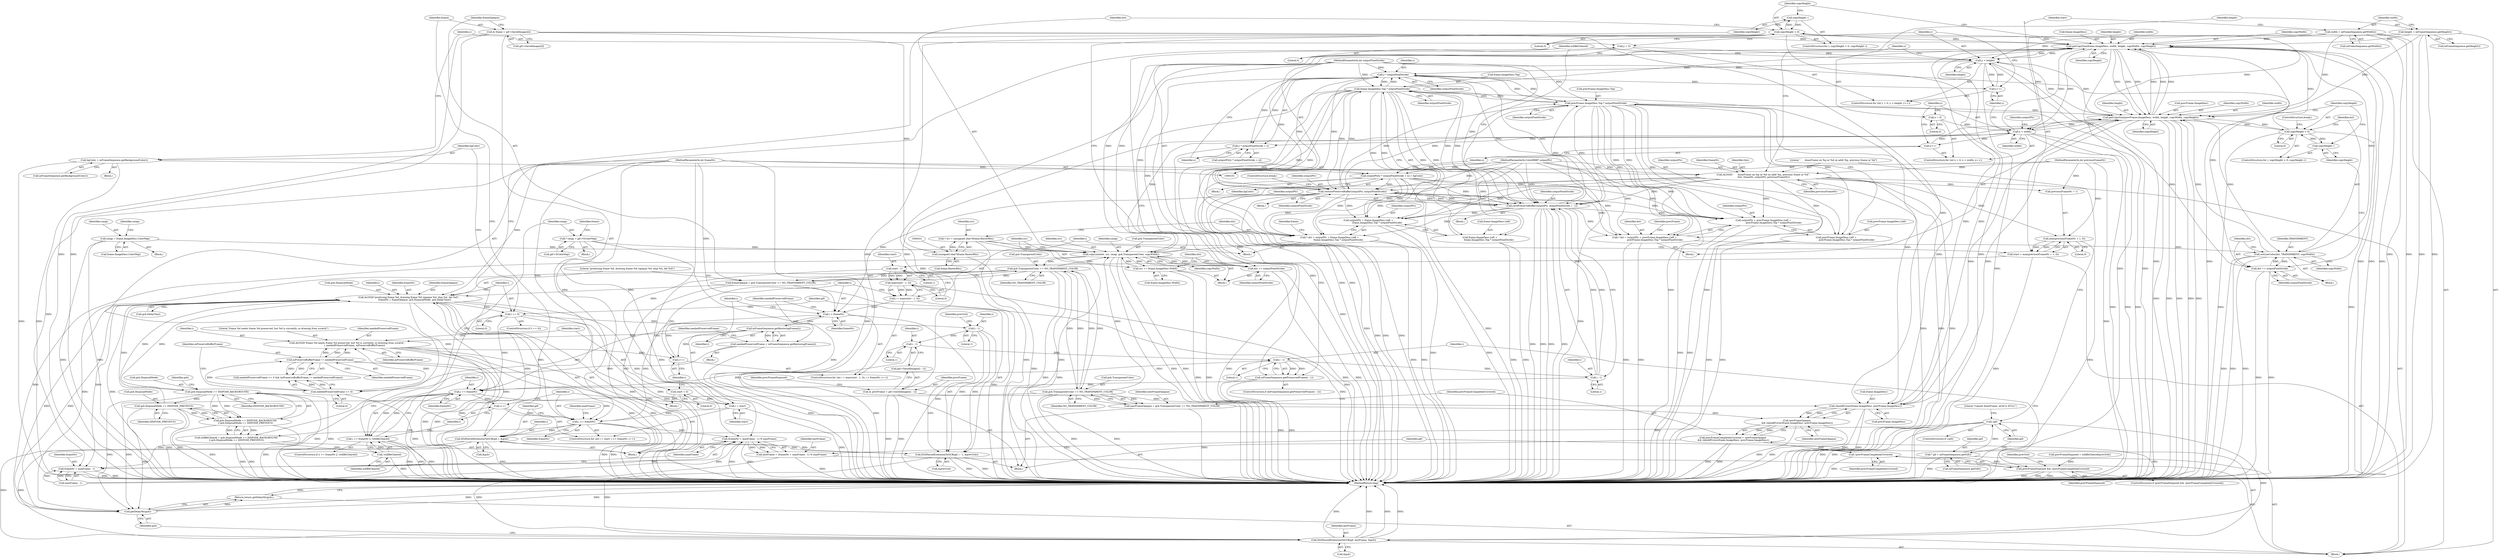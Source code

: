 digraph "0_Android_ede8f95361dcbf9757aaf6d25ce59fa3767344e3@API" {
"1000467" [label="(Call,copyHeight--)"];
"1000464" [label="(Call,copyHeight > 0)"];
"1000467" [label="(Call,copyHeight--)"];
"1000455" [label="(Call,getCopySize(frame.ImageDesc, width, height, copyWidth, copyHeight))"];
"1000446" [label="(Call,frame.ImageDesc.Top * outputPixelStride)"];
"1000258" [label="(Call,y * outputPixelStride)"];
"1000237" [label="(Call,y < height)"];
"1000234" [label="(Call,y = 0)"];
"1000240" [label="(Call,y++)"];
"1000127" [label="(Call,height = mFrameSequence.getHeight())"];
"1000341" [label="(Call,getCopySize(prevFrame.ImageDesc, width, height, copyWidth, copyHeight))"];
"1000332" [label="(Call,prevFrame.ImageDesc.Top * outputPixelStride)"];
"1000366" [label="(Call,restorePreserveBuffer(outputPtr, outputPixelStride))"];
"1000376" [label="(Call,savePreserveBuffer(outputPtr, outputPixelStride, i - 1))"];
"1000254" [label="(Call,outputPtr[y * outputPixelStride + x] = bgColor)"];
"1000229" [label="(Call,bgColor = mFrameSequence.getBackgroundColor())"];
"1000103" [label="(MethodParameterIn,Color8888* outputPtr)"];
"1000120" [label="(Call,ALOGD(\"      drawFrame on %p nr %d on addr %p, previous frame nr %d\",\n this, frameNr, outputPtr, previousFrameNr))"];
"1000102" [label="(MethodParameterIn,int frameNr)"];
"1000105" [label="(MethodParameterIn,int previousFrameNr)"];
"1000104" [label="(MethodParameterIn,int outputPixelStride)"];
"1000379" [label="(Call,i - 1)"];
"1000372" [label="(Call,i - 1)"];
"1000280" [label="(Call,i - 1)"];
"1000268" [label="(Call,i - 1)"];
"1000224" [label="(Call,i == 0)"];
"1000212" [label="(Call,ALOGD(\"producing frame %d, drawing frame %d (opaque %d, disp %d, del %d)\",\n                frameNr, i, frameOpaque, gcb.DisposalMode, gcb.DelayTime))"];
"1000185" [label="(Call,i <= frameNr)"];
"1000188" [label="(Call,i++)"];
"1000398" [label="(Call,i == frameNr)"];
"1000182" [label="(Call,i = start)"];
"1000177" [label="(Call,start = 0)"];
"1000148" [label="(Call,start - 1)"];
"1000136" [label="(Call,start = max(previousFrameNr + 1, 0))"];
"1000138" [label="(Call,max(previousFrameNr + 1, 0))"];
"1000152" [label="(Call,i < frameNr)"];
"1000155" [label="(Call,i++)"];
"1000161" [label="(Call,mFrameSequence.getRestoringFrame(i))"];
"1000172" [label="(Call,ALOGD(\"frame %d needs frame %d preserved, but %d is currently, so drawing from scratch\",\n                    i, neededPreservedFrame, mPreserveBufferFrame))"];
"1000165" [label="(Call,neededPreservedFrame >= 0)"];
"1000159" [label="(Call,neededPreservedFrame = mFrameSequence.getRestoringFrame(i))"];
"1000168" [label="(Call,mPreserveBufferFrame != neededPreservedFrame)"];
"1000145" [label="(Call,i = max(start - 1, 0))"];
"1000147" [label="(Call,max(start - 1, 0))"];
"1000191" [label="(Call,DGifSavedExtensionToGCB(gif, i, &gcb))"];
"1000266" [label="(Call,DGifSavedExtensionToGCB(gif, i - 1, &prevGcb))"];
"1000112" [label="(Call,!gif)"];
"1000108" [label="(Call,* gif = mFrameSequence.getGif())"];
"1000205" [label="(Call,frameOpaque = gcb.TransparentColor == NO_TRANSPARENT_COLOR)"];
"1000207" [label="(Call,gcb.TransparentColor == NO_TRANSPARENT_COLOR)"];
"1000291" [label="(Call,gcb.TransparentColor == NO_TRANSPARENT_COLOR)"];
"1000470" [label="(Call,copyLine(dst, src, cmap, gcb.TransparentColor, copyWidth))"];
"1000485" [label="(Call,dst += outputPixelStride)"];
"1000436" [label="(Call,* dst = outputPtr + frame.ImageDesc.Left +\n                        frame.ImageDesc.Top * outputPixelStride)"];
"1000478" [label="(Call,src += frame.ImageDesc.Width)"];
"1000428" [label="(Call,* src = (unsigned char*)frame.RasterBits)"];
"1000430" [label="(Call,(unsigned char*)frame.RasterBits)"];
"1000197" [label="(Call,& frame = gif->SavedImages[i])"];
"1000417" [label="(Call,cmap = frame.ImageDesc.ColorMap)"];
"1000405" [label="(Call,* cmap = gif->SColorMap)"];
"1000391" [label="(Call,gcb.DisposalMode == DISPOSE_PREVIOUS)"];
"1000386" [label="(Call,gcb.DisposalMode == DISPOSE_BACKGROUND)"];
"1000274" [label="(Call,& prevFrame = gif->SavedImages[i - 1])"];
"1000301" [label="(Call,checkIfCover(frame.ImageDesc, prevFrame.ImageDesc))"];
"1000131" [label="(Call,width = mFrameSequence.getWidth())"];
"1000248" [label="(Call,x < width)"];
"1000251" [label="(Call,x++)"];
"1000245" [label="(Call,x = 0)"];
"1000356" [label="(Call,setLineColor(dst, TRANSPARENT, copyWidth))"];
"1000360" [label="(Call,dst += outputPixelStride)"];
"1000322" [label="(Call,* dst = outputPtr + prevFrame.ImageDesc.Left +\n                            prevFrame.ImageDesc.Top * outputPixelStride)"];
"1000350" [label="(Call,copyHeight > 0)"];
"1000353" [label="(Call,copyHeight--)"];
"1000257" [label="(Call,y * outputPixelStride + x)"];
"1000299" [label="(Call,newFrameOpaque\n && checkIfCover(frame.ImageDesc, prevFrame.ImageDesc))"];
"1000297" [label="(Call,prevFrameCompletelyCovered = newFrameOpaque\n && checkIfCover(frame.ImageDesc, prevFrame.ImageDesc))"];
"1000311" [label="(Call,!prevFrameCompletelyCovered)"];
"1000309" [label="(Call,prevFrameDisposed && !prevFrameCompletelyCovered)"];
"1000504" [label="(Call,DGifSavedExtensionToGCB(gif, lastFrame, &gcb))"];
"1000371" [label="(Call,mFrameSequence.getPreservedFrame(i - 1))"];
"1000324" [label="(Call,outputPtr + prevFrame.ImageDesc.Left +\n                            prevFrame.ImageDesc.Top * outputPixelStride)"];
"1000438" [label="(Call,outputPtr + frame.ImageDesc.Left +\n                        frame.ImageDesc.Top * outputPixelStride)"];
"1000440" [label="(Call,frame.ImageDesc.Left +\n                        frame.ImageDesc.Top * outputPixelStride)"];
"1000497" [label="(Call,(frameNr + maxFrame - 1) % maxFrame)"];
"1000495" [label="(Call,lastFrame = (frameNr + maxFrame - 1) % maxFrame)"];
"1000498" [label="(Call,frameNr + maxFrame - 1)"];
"1000397" [label="(Call,i == frameNr || !willBeCleared)"];
"1000385" [label="(Call,gcb.DisposalMode == DISPOSE_BACKGROUND\n || gcb.DisposalMode == DISPOSE_PREVIOUS)"];
"1000383" [label="(Call,willBeCleared = gcb.DisposalMode == DISPOSE_BACKGROUND\n || gcb.DisposalMode == DISPOSE_PREVIOUS)"];
"1000401" [label="(Call,!willBeCleared)"];
"1000510" [label="(Call,getDelayMs(gcb))"];
"1000509" [label="(Return,return getDelayMs(gcb);)"];
"1000289" [label="(Call,newFrameOpaque = gcb.TransparentColor == NO_TRANSPARENT_COLOR)"];
"1000326" [label="(Call,prevFrame.ImageDesc.Left +\n                            prevFrame.ImageDesc.Top * outputPixelStride)"];
"1000274" [label="(Call,& prevFrame = gif->SavedImages[i - 1])"];
"1000150" [label="(Literal,1)"];
"1000249" [label="(Identifier,x)"];
"1000461" [label="(Identifier,copyWidth)"];
"1000272" [label="(Identifier,prevGcb)"];
"1000191" [label="(Call,DGifSavedExtensionToGCB(gif, i, &gcb))"];
"1000156" [label="(Identifier,i)"];
"1000371" [label="(Call,mFrameSequence.getPreservedFrame(i - 1))"];
"1000116" [label="(Literal,\"Cannot drawFrame, mGif is NULL\")"];
"1000478" [label="(Call,src += frame.ImageDesc.Width)"];
"1000384" [label="(Identifier,willBeCleared)"];
"1000378" [label="(Identifier,outputPixelStride)"];
"1000161" [label="(Call,mFrameSequence.getRestoringFrame(i))"];
"1000392" [label="(Call,gcb.DisposalMode)"];
"1000257" [label="(Call,y * outputPixelStride + x)"];
"1000320" [label="(Block,)"];
"1000393" [label="(Identifier,gcb)"];
"1000250" [label="(Identifier,width)"];
"1000245" [label="(Call,x = 0)"];
"1000213" [label="(Literal,\"producing frame %d, drawing frame %d (opaque %d, disp %d, del %d)\")"];
"1000280" [label="(Call,i - 1)"];
"1000498" [label="(Call,frameNr + maxFrame - 1)"];
"1000360" [label="(Call,dst += outputPixelStride)"];
"1000232" [label="(ControlStructure,for (int y = 0; y < height; y++))"];
"1000176" [label="(Identifier,mPreserveBufferFrame)"];
"1000266" [label="(Call,DGifSavedExtensionToGCB(gif, i - 1, &prevGcb))"];
"1000490" [label="(Identifier,maxFrame)"];
"1000179" [label="(Literal,0)"];
"1000199" [label="(Call,gif->SavedImages[i])"];
"1000406" [label="(Identifier,cmap)"];
"1000297" [label="(Call,prevFrameCompletelyCovered = newFrameOpaque\n && checkIfCover(frame.ImageDesc, prevFrame.ImageDesc))"];
"1000192" [label="(Identifier,gif)"];
"1000125" [label="(Identifier,previousFrameNr)"];
"1000229" [label="(Call,bgColor = mFrameSequence.getBackgroundColor())"];
"1000291" [label="(Call,gcb.TransparentColor == NO_TRANSPARENT_COLOR)"];
"1000165" [label="(Call,neededPreservedFrame >= 0)"];
"1000292" [label="(Call,gcb.TransparentColor)"];
"1000377" [label="(Identifier,outputPtr)"];
"1000143" [label="(ControlStructure,for (int i = max(start - 1, 0); i < frameNr; i++))"];
"1000275" [label="(Identifier,prevFrame)"];
"1000281" [label="(Identifier,i)"];
"1000473" [label="(Identifier,cmap)"];
"1000437" [label="(Identifier,dst)"];
"1000154" [label="(Identifier,frameNr)"];
"1000254" [label="(Call,outputPtr[y * outputPixelStride + x] = bgColor)"];
"1000407" [label="(Call,gif->SColorMap)"];
"1000345" [label="(Identifier,width)"];
"1000439" [label="(Identifier,outputPtr)"];
"1000391" [label="(Call,gcb.DisposalMode == DISPOSE_PREVIOUS)"];
"1000471" [label="(Identifier,dst)"];
"1000440" [label="(Call,frame.ImageDesc.Left +\n                        frame.ImageDesc.Top * outputPixelStride)"];
"1000239" [label="(Identifier,height)"];
"1000230" [label="(Identifier,bgColor)"];
"1000398" [label="(Call,i == frameNr)"];
"1000282" [label="(Literal,1)"];
"1000504" [label="(Call,DGifSavedExtensionToGCB(gif, lastFrame, &gcb))"];
"1000419" [label="(Call,frame.ImageDesc.ColorMap)"];
"1000426" [label="(Block,)"];
"1000366" [label="(Call,restorePreserveBuffer(outputPtr, outputPixelStride))"];
"1000270" [label="(Literal,1)"];
"1000312" [label="(Identifier,prevFrameCompletelyCovered)"];
"1000172" [label="(Call,ALOGD(\"frame %d needs frame %d preserved, but %d is currently, so drawing from scratch\",\n                    i, neededPreservedFrame, mPreserveBufferFrame))"];
"1000469" [label="(Block,)"];
"1000349" [label="(ControlStructure,for (; copyHeight > 0; copyHeight--))"];
"1000369" [label="(ControlStructure,break;)"];
"1000186" [label="(Identifier,i)"];
"1000487" [label="(Identifier,outputPixelStride)"];
"1000485" [label="(Call,dst += outputPixelStride)"];
"1000327" [label="(Call,prevFrame.ImageDesc.Left)"];
"1000463" [label="(ControlStructure,for (; copyHeight > 0; copyHeight--))"];
"1000147" [label="(Call,max(start - 1, 0))"];
"1000455" [label="(Call,getCopySize(frame.ImageDesc, width, height, copyWidth, copyHeight))"];
"1000183" [label="(Identifier,i)"];
"1000512" [label="(MethodReturn,long)"];
"1000438" [label="(Call,outputPtr + frame.ImageDesc.Left +\n                        frame.ImageDesc.Top * outputPixelStride)"];
"1000356" [label="(Call,setLineColor(dst, TRANSPARENT, copyWidth))"];
"1000212" [label="(Call,ALOGD(\"producing frame %d, drawing frame %d (opaque %d, disp %d, del %d)\",\n                frameNr, i, frameOpaque, gcb.DisposalMode, gcb.DelayTime))"];
"1000479" [label="(Identifier,src)"];
"1000436" [label="(Call,* dst = outputPtr + frame.ImageDesc.Left +\n                        frame.ImageDesc.Top * outputPixelStride)"];
"1000380" [label="(Identifier,i)"];
"1000495" [label="(Call,lastFrame = (frameNr + maxFrame - 1) % maxFrame)"];
"1000361" [label="(Identifier,dst)"];
"1000123" [label="(Identifier,frameNr)"];
"1000185" [label="(Call,i <= frameNr)"];
"1000497" [label="(Call,(frameNr + maxFrame - 1) % maxFrame)"];
"1000166" [label="(Identifier,neededPreservedFrame)"];
"1000300" [label="(Identifier,newFrameOpaque)"];
"1000374" [label="(Literal,1)"];
"1000430" [label="(Call,(unsigned char*)frame.RasterBits)"];
"1000104" [label="(MethodParameterIn,int outputPixelStride)"];
"1000373" [label="(Identifier,i)"];
"1000261" [label="(Identifier,x)"];
"1000243" [label="(ControlStructure,for (int x = 0; x < width; x++))"];
"1000142" [label="(Literal,0)"];
"1000127" [label="(Call,height = mFrameSequence.getHeight())"];
"1000132" [label="(Identifier,width)"];
"1000177" [label="(Call,start = 0)"];
"1000376" [label="(Call,savePreserveBuffer(outputPtr, outputPixelStride, i - 1))"];
"1000499" [label="(Identifier,frameNr)"];
"1000148" [label="(Call,start - 1)"];
"1000211" [label="(Identifier,NO_TRANSPARENT_COLOR)"];
"1000170" [label="(Identifier,neededPreservedFrame)"];
"1000236" [label="(Literal,0)"];
"1000390" [label="(Identifier,DISPOSE_BACKGROUND)"];
"1000418" [label="(Identifier,cmap)"];
"1000309" [label="(Call,prevFrameDisposed && !prevFrameCompletelyCovered)"];
"1000367" [label="(Identifier,outputPtr)"];
"1000456" [label="(Call,frame.ImageDesc)"];
"1000299" [label="(Call,newFrameOpaque\n && checkIfCover(frame.ImageDesc, prevFrame.ImageDesc))"];
"1000464" [label="(Call,copyHeight > 0)"];
"1000468" [label="(Identifier,copyHeight)"];
"1000205" [label="(Call,frameOpaque = gcb.TransparentColor == NO_TRANSPARENT_COLOR)"];
"1000167" [label="(Literal,0)"];
"1000131" [label="(Call,width = mFrameSequence.getWidth())"];
"1000290" [label="(Identifier,newFrameOpaque)"];
"1000174" [label="(Identifier,i)"];
"1000149" [label="(Identifier,start)"];
"1000417" [label="(Call,cmap = frame.ImageDesc.ColorMap)"];
"1000363" [label="(ControlStructure,break;)"];
"1000510" [label="(Call,getDelayMs(gcb))"];
"1000323" [label="(Identifier,dst)"];
"1000350" [label="(Call,copyHeight > 0)"];
"1000260" [label="(Identifier,outputPixelStride)"];
"1000184" [label="(Identifier,start)"];
"1000381" [label="(Literal,1)"];
"1000190" [label="(Block,)"];
"1000182" [label="(Call,i = start)"];
"1000164" [label="(Call,neededPreservedFrame >= 0 && (mPreserveBufferFrame != neededPreservedFrame))"];
"1000346" [label="(Identifier,height)"];
"1000432" [label="(Call,frame.RasterBits)"];
"1000385" [label="(Call,gcb.DisposalMode == DISPOSE_BACKGROUND\n || gcb.DisposalMode == DISPOSE_PREVIOUS)"];
"1000359" [label="(Identifier,copyWidth)"];
"1000396" [label="(ControlStructure,if (i == frameNr || !willBeCleared))"];
"1000399" [label="(Identifier,i)"];
"1000284" [label="(Call,prevFrameDisposed = willBeCleared(prevGcb))"];
"1000343" [label="(Identifier,prevFrame)"];
"1000375" [label="(Block,)"];
"1000151" [label="(Literal,0)"];
"1000452" [label="(Identifier,outputPixelStride)"];
"1000259" [label="(Identifier,y)"];
"1000139" [label="(Call,previousFrameNr + 1)"];
"1000207" [label="(Call,gcb.TransparentColor == NO_TRANSPARENT_COLOR)"];
"1000332" [label="(Call,prevFrame.ImageDesc.Top * outputPixelStride)"];
"1000235" [label="(Identifier,y)"];
"1000237" [label="(Call,y < height)"];
"1000267" [label="(Identifier,gif)"];
"1000298" [label="(Identifier,prevFrameCompletelyCovered)"];
"1000333" [label="(Call,prevFrame.ImageDesc.Top)"];
"1000342" [label="(Call,prevFrame.ImageDesc)"];
"1000231" [label="(Call,mFrameSequence.getBackgroundColor())"];
"1000474" [label="(Call,gcb.TransparentColor)"];
"1000387" [label="(Call,gcb.DisposalMode)"];
"1000251" [label="(Call,x++)"];
"1000160" [label="(Identifier,neededPreservedFrame)"];
"1000240" [label="(Call,y++)"];
"1000268" [label="(Call,i - 1)"];
"1000324" [label="(Call,outputPtr + prevFrame.ImageDesc.Left +\n                            prevFrame.ImageDesc.Top * outputPixelStride)"];
"1000224" [label="(Call,i == 0)"];
"1000217" [label="(Call,gcb.DisposalMode)"];
"1000157" [label="(Block,)"];
"1000403" [label="(Block,)"];
"1000354" [label="(Identifier,copyHeight)"];
"1000470" [label="(Call,copyLine(dst, src, cmap, gcb.TransparentColor, copyWidth))"];
"1000138" [label="(Call,max(previousFrameNr + 1, 0))"];
"1000507" [label="(Call,&gcb)"];
"1000129" [label="(Call,mFrameSequence.getHeight())"];
"1000128" [label="(Identifier,height)"];
"1000103" [label="(MethodParameterIn,Color8888* outputPtr)"];
"1000295" [label="(Identifier,NO_TRANSPARENT_COLOR)"];
"1000457" [label="(Identifier,frame)"];
"1000302" [label="(Call,frame.ImageDesc)"];
"1000111" [label="(ControlStructure,if (!gif))"];
"1000352" [label="(Literal,0)"];
"1000370" [label="(ControlStructure,if (mFrameSequence.getPreservedFrame(i - 1)))"];
"1000225" [label="(Identifier,i)"];
"1000187" [label="(Identifier,frameNr)"];
"1000215" [label="(Identifier,i)"];
"1000311" [label="(Call,!prevFrameCompletelyCovered)"];
"1000413" [label="(Identifier,frame)"];
"1000122" [label="(Identifier,this)"];
"1000496" [label="(Identifier,lastFrame)"];
"1000395" [label="(Identifier,DISPOSE_PREVIOUS)"];
"1000169" [label="(Identifier,mPreserveBufferFrame)"];
"1000189" [label="(Identifier,i)"];
"1000247" [label="(Literal,0)"];
"1000136" [label="(Call,start = max(previousFrameNr + 1, 0))"];
"1000109" [label="(Identifier,gif)"];
"1000256" [label="(Identifier,outputPtr)"];
"1000357" [label="(Identifier,dst)"];
"1000168" [label="(Call,mPreserveBufferFrame != neededPreservedFrame)"];
"1000480" [label="(Call,frame.ImageDesc.Width)"];
"1000188" [label="(Call,i++)"];
"1000358" [label="(Identifier,TRANSPARENT)"];
"1000264" [label="(Block,)"];
"1000338" [label="(Identifier,outputPixelStride)"];
"1000348" [label="(Identifier,copyHeight)"];
"1000322" [label="(Call,* dst = outputPtr + prevFrame.ImageDesc.Left +\n                            prevFrame.ImageDesc.Top * outputPixelStride)"];
"1000472" [label="(Identifier,src)"];
"1000159" [label="(Call,neededPreservedFrame = mFrameSequence.getRestoringFrame(i))"];
"1000206" [label="(Identifier,frameOpaque)"];
"1000121" [label="(Literal,\"      drawFrame on %p nr %d on addr %p, previous frame nr %d\")"];
"1000310" [label="(Identifier,prevFrameDisposed)"];
"1000110" [label="(Call,mFrameSequence.getGif())"];
"1000466" [label="(Literal,0)"];
"1000477" [label="(Identifier,copyWidth)"];
"1000429" [label="(Identifier,src)"];
"1000467" [label="(Call,copyHeight--)"];
"1000112" [label="(Call,!gif)"];
"1000401" [label="(Call,!willBeCleared)"];
"1000220" [label="(Call,gcb.DelayTime)"];
"1000153" [label="(Identifier,i)"];
"1000325" [label="(Identifier,outputPtr)"];
"1000180" [label="(ControlStructure,for (int i = start; i <= frameNr; i++))"];
"1000223" [label="(ControlStructure,if (i == 0))"];
"1000253" [label="(Block,)"];
"1000120" [label="(Call,ALOGD(\"      drawFrame on %p nr %d on addr %p, previous frame nr %d\",\n this, frameNr, outputPtr, previousFrameNr))"];
"1000446" [label="(Call,frame.ImageDesc.Top * outputPixelStride)"];
"1000509" [label="(Return,return getDelayMs(gcb);)"];
"1000351" [label="(Identifier,copyHeight)"];
"1000137" [label="(Identifier,start)"];
"1000460" [label="(Identifier,height)"];
"1000234" [label="(Call,y = 0)"];
"1000124" [label="(Identifier,outputPtr)"];
"1000248" [label="(Call,x < width)"];
"1000246" [label="(Identifier,x)"];
"1000486" [label="(Identifier,dst)"];
"1000198" [label="(Identifier,frame)"];
"1000459" [label="(Identifier,width)"];
"1000197" [label="(Call,& frame = gif->SavedImages[i])"];
"1000269" [label="(Identifier,i)"];
"1000397" [label="(Call,i == frameNr || !willBeCleared)"];
"1000146" [label="(Identifier,i)"];
"1000326" [label="(Call,prevFrame.ImageDesc.Left +\n                            prevFrame.ImageDesc.Top * outputPixelStride)"];
"1000386" [label="(Call,gcb.DisposalMode == DISPOSE_BACKGROUND)"];
"1000175" [label="(Identifier,neededPreservedFrame)"];
"1000365" [label="(Block,)"];
"1000162" [label="(Identifier,i)"];
"1000155" [label="(Call,i++)"];
"1000194" [label="(Call,&gcb)"];
"1000271" [label="(Call,&prevGcb)"];
"1000108" [label="(Call,* gif = mFrameSequence.getGif())"];
"1000465" [label="(Identifier,copyHeight)"];
"1000416" [label="(Block,)"];
"1000425" [label="(Identifier,cmap)"];
"1000500" [label="(Call,maxFrame - 1)"];
"1000447" [label="(Call,frame.ImageDesc.Top)"];
"1000214" [label="(Identifier,frameNr)"];
"1000506" [label="(Identifier,lastFrame)"];
"1000216" [label="(Identifier,frameOpaque)"];
"1000402" [label="(Identifier,willBeCleared)"];
"1000503" [label="(Identifier,maxFrame)"];
"1000383" [label="(Call,willBeCleared = gcb.DisposalMode == DISPOSE_BACKGROUND\n || gcb.DisposalMode == DISPOSE_PREVIOUS)"];
"1000511" [label="(Identifier,gcb)"];
"1000262" [label="(Identifier,bgColor)"];
"1000258" [label="(Call,y * outputPixelStride)"];
"1000133" [label="(Call,mFrameSequence.getWidth())"];
"1000102" [label="(MethodParameterIn,int frameNr)"];
"1000372" [label="(Call,i - 1)"];
"1000289" [label="(Call,newFrameOpaque = gcb.TransparentColor == NO_TRANSPARENT_COLOR)"];
"1000305" [label="(Call,prevFrame.ImageDesc)"];
"1000178" [label="(Identifier,start)"];
"1000341" [label="(Call,getCopySize(prevFrame.ImageDesc, width, height, copyWidth, copyHeight))"];
"1000113" [label="(Identifier,gif)"];
"1000462" [label="(Identifier,copyHeight)"];
"1000173" [label="(Literal,\"frame %d needs frame %d preserved, but %d is currently, so drawing from scratch\")"];
"1000301" [label="(Call,checkIfCover(frame.ImageDesc, prevFrame.ImageDesc))"];
"1000241" [label="(Identifier,y)"];
"1000208" [label="(Call,gcb.TransparentColor)"];
"1000428" [label="(Call,* src = (unsigned char*)frame.RasterBits)"];
"1000238" [label="(Identifier,y)"];
"1000347" [label="(Identifier,copyWidth)"];
"1000227" [label="(Block,)"];
"1000400" [label="(Identifier,frameNr)"];
"1000145" [label="(Call,i = max(start - 1, 0))"];
"1000355" [label="(Block,)"];
"1000379" [label="(Call,i - 1)"];
"1000308" [label="(ControlStructure,if (prevFrameDisposed && !prevFrameCompletelyCovered))"];
"1000105" [label="(MethodParameterIn,int previousFrameNr)"];
"1000193" [label="(Identifier,i)"];
"1000285" [label="(Identifier,prevFrameDisposed)"];
"1000152" [label="(Call,i < frameNr)"];
"1000252" [label="(Identifier,x)"];
"1000316" [label="(Identifier,prevGcb)"];
"1000505" [label="(Identifier,gif)"];
"1000353" [label="(Call,copyHeight--)"];
"1000106" [label="(Block,)"];
"1000276" [label="(Call,gif->SavedImages[i - 1])"];
"1000226" [label="(Literal,0)"];
"1000171" [label="(Block,)"];
"1000362" [label="(Identifier,outputPixelStride)"];
"1000441" [label="(Call,frame.ImageDesc.Left)"];
"1000368" [label="(Identifier,outputPixelStride)"];
"1000255" [label="(Call,outputPtr[y * outputPixelStride + x])"];
"1000405" [label="(Call,* cmap = gif->SColorMap)"];
"1000467" -> "1000463"  [label="AST: "];
"1000467" -> "1000468"  [label="CFG: "];
"1000468" -> "1000467"  [label="AST: "];
"1000465" -> "1000467"  [label="CFG: "];
"1000467" -> "1000464"  [label="DDG: "];
"1000464" -> "1000467"  [label="DDG: "];
"1000464" -> "1000463"  [label="AST: "];
"1000464" -> "1000466"  [label="CFG: "];
"1000465" -> "1000464"  [label="AST: "];
"1000466" -> "1000464"  [label="AST: "];
"1000471" -> "1000464"  [label="CFG: "];
"1000189" -> "1000464"  [label="CFG: "];
"1000464" -> "1000512"  [label="DDG: "];
"1000464" -> "1000512"  [label="DDG: "];
"1000464" -> "1000341"  [label="DDG: "];
"1000464" -> "1000455"  [label="DDG: "];
"1000455" -> "1000464"  [label="DDG: "];
"1000455" -> "1000426"  [label="AST: "];
"1000455" -> "1000462"  [label="CFG: "];
"1000456" -> "1000455"  [label="AST: "];
"1000459" -> "1000455"  [label="AST: "];
"1000460" -> "1000455"  [label="AST: "];
"1000461" -> "1000455"  [label="AST: "];
"1000462" -> "1000455"  [label="AST: "];
"1000465" -> "1000455"  [label="CFG: "];
"1000455" -> "1000512"  [label="DDG: "];
"1000455" -> "1000512"  [label="DDG: "];
"1000455" -> "1000512"  [label="DDG: "];
"1000455" -> "1000512"  [label="DDG: "];
"1000455" -> "1000512"  [label="DDG: "];
"1000455" -> "1000237"  [label="DDG: "];
"1000455" -> "1000248"  [label="DDG: "];
"1000455" -> "1000301"  [label="DDG: "];
"1000455" -> "1000341"  [label="DDG: "];
"1000455" -> "1000341"  [label="DDG: "];
"1000455" -> "1000341"  [label="DDG: "];
"1000446" -> "1000455"  [label="DDG: "];
"1000301" -> "1000455"  [label="DDG: "];
"1000197" -> "1000455"  [label="DDG: "];
"1000131" -> "1000455"  [label="DDG: "];
"1000248" -> "1000455"  [label="DDG: "];
"1000341" -> "1000455"  [label="DDG: "];
"1000341" -> "1000455"  [label="DDG: "];
"1000341" -> "1000455"  [label="DDG: "];
"1000237" -> "1000455"  [label="DDG: "];
"1000127" -> "1000455"  [label="DDG: "];
"1000470" -> "1000455"  [label="DDG: "];
"1000356" -> "1000455"  [label="DDG: "];
"1000350" -> "1000455"  [label="DDG: "];
"1000455" -> "1000470"  [label="DDG: "];
"1000446" -> "1000440"  [label="AST: "];
"1000446" -> "1000452"  [label="CFG: "];
"1000447" -> "1000446"  [label="AST: "];
"1000452" -> "1000446"  [label="AST: "];
"1000440" -> "1000446"  [label="CFG: "];
"1000446" -> "1000512"  [label="DDG: "];
"1000446" -> "1000512"  [label="DDG: "];
"1000446" -> "1000258"  [label="DDG: "];
"1000446" -> "1000301"  [label="DDG: "];
"1000446" -> "1000332"  [label="DDG: "];
"1000446" -> "1000366"  [label="DDG: "];
"1000446" -> "1000376"  [label="DDG: "];
"1000446" -> "1000436"  [label="DDG: "];
"1000446" -> "1000436"  [label="DDG: "];
"1000446" -> "1000438"  [label="DDG: "];
"1000446" -> "1000438"  [label="DDG: "];
"1000446" -> "1000440"  [label="DDG: "];
"1000446" -> "1000440"  [label="DDG: "];
"1000258" -> "1000446"  [label="DDG: "];
"1000366" -> "1000446"  [label="DDG: "];
"1000376" -> "1000446"  [label="DDG: "];
"1000332" -> "1000446"  [label="DDG: "];
"1000104" -> "1000446"  [label="DDG: "];
"1000446" -> "1000485"  [label="DDG: "];
"1000258" -> "1000257"  [label="AST: "];
"1000258" -> "1000260"  [label="CFG: "];
"1000259" -> "1000258"  [label="AST: "];
"1000260" -> "1000258"  [label="AST: "];
"1000261" -> "1000258"  [label="CFG: "];
"1000258" -> "1000512"  [label="DDG: "];
"1000258" -> "1000240"  [label="DDG: "];
"1000258" -> "1000257"  [label="DDG: "];
"1000258" -> "1000257"  [label="DDG: "];
"1000237" -> "1000258"  [label="DDG: "];
"1000366" -> "1000258"  [label="DDG: "];
"1000376" -> "1000258"  [label="DDG: "];
"1000332" -> "1000258"  [label="DDG: "];
"1000104" -> "1000258"  [label="DDG: "];
"1000258" -> "1000332"  [label="DDG: "];
"1000258" -> "1000366"  [label="DDG: "];
"1000258" -> "1000376"  [label="DDG: "];
"1000237" -> "1000232"  [label="AST: "];
"1000237" -> "1000239"  [label="CFG: "];
"1000238" -> "1000237"  [label="AST: "];
"1000239" -> "1000237"  [label="AST: "];
"1000246" -> "1000237"  [label="CFG: "];
"1000384" -> "1000237"  [label="CFG: "];
"1000237" -> "1000512"  [label="DDG: "];
"1000237" -> "1000512"  [label="DDG: "];
"1000237" -> "1000512"  [label="DDG: "];
"1000234" -> "1000237"  [label="DDG: "];
"1000240" -> "1000237"  [label="DDG: "];
"1000127" -> "1000237"  [label="DDG: "];
"1000341" -> "1000237"  [label="DDG: "];
"1000237" -> "1000240"  [label="DDG: "];
"1000237" -> "1000341"  [label="DDG: "];
"1000234" -> "1000232"  [label="AST: "];
"1000234" -> "1000236"  [label="CFG: "];
"1000235" -> "1000234"  [label="AST: "];
"1000236" -> "1000234"  [label="AST: "];
"1000238" -> "1000234"  [label="CFG: "];
"1000240" -> "1000232"  [label="AST: "];
"1000240" -> "1000241"  [label="CFG: "];
"1000241" -> "1000240"  [label="AST: "];
"1000238" -> "1000240"  [label="CFG: "];
"1000127" -> "1000106"  [label="AST: "];
"1000127" -> "1000129"  [label="CFG: "];
"1000128" -> "1000127"  [label="AST: "];
"1000129" -> "1000127"  [label="AST: "];
"1000132" -> "1000127"  [label="CFG: "];
"1000127" -> "1000512"  [label="DDG: "];
"1000127" -> "1000512"  [label="DDG: "];
"1000127" -> "1000341"  [label="DDG: "];
"1000341" -> "1000320"  [label="AST: "];
"1000341" -> "1000348"  [label="CFG: "];
"1000342" -> "1000341"  [label="AST: "];
"1000345" -> "1000341"  [label="AST: "];
"1000346" -> "1000341"  [label="AST: "];
"1000347" -> "1000341"  [label="AST: "];
"1000348" -> "1000341"  [label="AST: "];
"1000351" -> "1000341"  [label="CFG: "];
"1000341" -> "1000512"  [label="DDG: "];
"1000341" -> "1000512"  [label="DDG: "];
"1000341" -> "1000512"  [label="DDG: "];
"1000341" -> "1000512"  [label="DDG: "];
"1000341" -> "1000512"  [label="DDG: "];
"1000341" -> "1000248"  [label="DDG: "];
"1000341" -> "1000301"  [label="DDG: "];
"1000332" -> "1000341"  [label="DDG: "];
"1000274" -> "1000341"  [label="DDG: "];
"1000301" -> "1000341"  [label="DDG: "];
"1000131" -> "1000341"  [label="DDG: "];
"1000248" -> "1000341"  [label="DDG: "];
"1000470" -> "1000341"  [label="DDG: "];
"1000356" -> "1000341"  [label="DDG: "];
"1000350" -> "1000341"  [label="DDG: "];
"1000341" -> "1000350"  [label="DDG: "];
"1000341" -> "1000356"  [label="DDG: "];
"1000332" -> "1000326"  [label="AST: "];
"1000332" -> "1000338"  [label="CFG: "];
"1000333" -> "1000332"  [label="AST: "];
"1000338" -> "1000332"  [label="AST: "];
"1000326" -> "1000332"  [label="CFG: "];
"1000332" -> "1000512"  [label="DDG: "];
"1000332" -> "1000512"  [label="DDG: "];
"1000332" -> "1000301"  [label="DDG: "];
"1000332" -> "1000322"  [label="DDG: "];
"1000332" -> "1000322"  [label="DDG: "];
"1000332" -> "1000324"  [label="DDG: "];
"1000332" -> "1000324"  [label="DDG: "];
"1000332" -> "1000326"  [label="DDG: "];
"1000332" -> "1000326"  [label="DDG: "];
"1000366" -> "1000332"  [label="DDG: "];
"1000376" -> "1000332"  [label="DDG: "];
"1000104" -> "1000332"  [label="DDG: "];
"1000332" -> "1000360"  [label="DDG: "];
"1000332" -> "1000366"  [label="DDG: "];
"1000332" -> "1000376"  [label="DDG: "];
"1000366" -> "1000365"  [label="AST: "];
"1000366" -> "1000368"  [label="CFG: "];
"1000367" -> "1000366"  [label="AST: "];
"1000368" -> "1000366"  [label="AST: "];
"1000369" -> "1000366"  [label="CFG: "];
"1000366" -> "1000512"  [label="DDG: "];
"1000366" -> "1000512"  [label="DDG: "];
"1000366" -> "1000512"  [label="DDG: "];
"1000366" -> "1000322"  [label="DDG: "];
"1000366" -> "1000324"  [label="DDG: "];
"1000376" -> "1000366"  [label="DDG: "];
"1000376" -> "1000366"  [label="DDG: "];
"1000254" -> "1000366"  [label="DDG: "];
"1000120" -> "1000366"  [label="DDG: "];
"1000103" -> "1000366"  [label="DDG: "];
"1000104" -> "1000366"  [label="DDG: "];
"1000366" -> "1000376"  [label="DDG: "];
"1000366" -> "1000376"  [label="DDG: "];
"1000366" -> "1000436"  [label="DDG: "];
"1000366" -> "1000438"  [label="DDG: "];
"1000376" -> "1000375"  [label="AST: "];
"1000376" -> "1000379"  [label="CFG: "];
"1000377" -> "1000376"  [label="AST: "];
"1000378" -> "1000376"  [label="AST: "];
"1000379" -> "1000376"  [label="AST: "];
"1000384" -> "1000376"  [label="CFG: "];
"1000376" -> "1000512"  [label="DDG: "];
"1000376" -> "1000512"  [label="DDG: "];
"1000376" -> "1000512"  [label="DDG: "];
"1000376" -> "1000512"  [label="DDG: "];
"1000376" -> "1000322"  [label="DDG: "];
"1000376" -> "1000324"  [label="DDG: "];
"1000254" -> "1000376"  [label="DDG: "];
"1000120" -> "1000376"  [label="DDG: "];
"1000103" -> "1000376"  [label="DDG: "];
"1000104" -> "1000376"  [label="DDG: "];
"1000379" -> "1000376"  [label="DDG: "];
"1000379" -> "1000376"  [label="DDG: "];
"1000376" -> "1000436"  [label="DDG: "];
"1000376" -> "1000438"  [label="DDG: "];
"1000254" -> "1000253"  [label="AST: "];
"1000254" -> "1000262"  [label="CFG: "];
"1000255" -> "1000254"  [label="AST: "];
"1000262" -> "1000254"  [label="AST: "];
"1000252" -> "1000254"  [label="CFG: "];
"1000254" -> "1000512"  [label="DDG: "];
"1000254" -> "1000512"  [label="DDG: "];
"1000229" -> "1000254"  [label="DDG: "];
"1000103" -> "1000254"  [label="DDG: "];
"1000254" -> "1000322"  [label="DDG: "];
"1000254" -> "1000324"  [label="DDG: "];
"1000254" -> "1000436"  [label="DDG: "];
"1000254" -> "1000438"  [label="DDG: "];
"1000229" -> "1000227"  [label="AST: "];
"1000229" -> "1000231"  [label="CFG: "];
"1000230" -> "1000229"  [label="AST: "];
"1000231" -> "1000229"  [label="AST: "];
"1000235" -> "1000229"  [label="CFG: "];
"1000229" -> "1000512"  [label="DDG: "];
"1000229" -> "1000512"  [label="DDG: "];
"1000103" -> "1000101"  [label="AST: "];
"1000103" -> "1000512"  [label="DDG: "];
"1000103" -> "1000120"  [label="DDG: "];
"1000103" -> "1000322"  [label="DDG: "];
"1000103" -> "1000324"  [label="DDG: "];
"1000103" -> "1000436"  [label="DDG: "];
"1000103" -> "1000438"  [label="DDG: "];
"1000120" -> "1000106"  [label="AST: "];
"1000120" -> "1000125"  [label="CFG: "];
"1000121" -> "1000120"  [label="AST: "];
"1000122" -> "1000120"  [label="AST: "];
"1000123" -> "1000120"  [label="AST: "];
"1000124" -> "1000120"  [label="AST: "];
"1000125" -> "1000120"  [label="AST: "];
"1000128" -> "1000120"  [label="CFG: "];
"1000120" -> "1000512"  [label="DDG: "];
"1000120" -> "1000512"  [label="DDG: "];
"1000120" -> "1000512"  [label="DDG: "];
"1000102" -> "1000120"  [label="DDG: "];
"1000105" -> "1000120"  [label="DDG: "];
"1000120" -> "1000138"  [label="DDG: "];
"1000120" -> "1000139"  [label="DDG: "];
"1000120" -> "1000152"  [label="DDG: "];
"1000120" -> "1000322"  [label="DDG: "];
"1000120" -> "1000324"  [label="DDG: "];
"1000120" -> "1000436"  [label="DDG: "];
"1000120" -> "1000438"  [label="DDG: "];
"1000102" -> "1000101"  [label="AST: "];
"1000102" -> "1000512"  [label="DDG: "];
"1000102" -> "1000152"  [label="DDG: "];
"1000102" -> "1000185"  [label="DDG: "];
"1000102" -> "1000212"  [label="DDG: "];
"1000102" -> "1000398"  [label="DDG: "];
"1000102" -> "1000497"  [label="DDG: "];
"1000102" -> "1000498"  [label="DDG: "];
"1000105" -> "1000101"  [label="AST: "];
"1000105" -> "1000512"  [label="DDG: "];
"1000105" -> "1000138"  [label="DDG: "];
"1000105" -> "1000139"  [label="DDG: "];
"1000104" -> "1000101"  [label="AST: "];
"1000104" -> "1000512"  [label="DDG: "];
"1000104" -> "1000360"  [label="DDG: "];
"1000104" -> "1000485"  [label="DDG: "];
"1000379" -> "1000381"  [label="CFG: "];
"1000380" -> "1000379"  [label="AST: "];
"1000381" -> "1000379"  [label="AST: "];
"1000372" -> "1000379"  [label="DDG: "];
"1000379" -> "1000398"  [label="DDG: "];
"1000372" -> "1000371"  [label="AST: "];
"1000372" -> "1000374"  [label="CFG: "];
"1000373" -> "1000372"  [label="AST: "];
"1000374" -> "1000372"  [label="AST: "];
"1000371" -> "1000372"  [label="CFG: "];
"1000372" -> "1000371"  [label="DDG: "];
"1000372" -> "1000371"  [label="DDG: "];
"1000280" -> "1000372"  [label="DDG: "];
"1000372" -> "1000398"  [label="DDG: "];
"1000280" -> "1000276"  [label="AST: "];
"1000280" -> "1000282"  [label="CFG: "];
"1000281" -> "1000280"  [label="AST: "];
"1000282" -> "1000280"  [label="AST: "];
"1000276" -> "1000280"  [label="CFG: "];
"1000280" -> "1000512"  [label="DDG: "];
"1000268" -> "1000280"  [label="DDG: "];
"1000268" -> "1000266"  [label="AST: "];
"1000268" -> "1000270"  [label="CFG: "];
"1000269" -> "1000268"  [label="AST: "];
"1000270" -> "1000268"  [label="AST: "];
"1000272" -> "1000268"  [label="CFG: "];
"1000268" -> "1000266"  [label="DDG: "];
"1000268" -> "1000266"  [label="DDG: "];
"1000224" -> "1000268"  [label="DDG: "];
"1000224" -> "1000223"  [label="AST: "];
"1000224" -> "1000226"  [label="CFG: "];
"1000225" -> "1000224"  [label="AST: "];
"1000226" -> "1000224"  [label="AST: "];
"1000230" -> "1000224"  [label="CFG: "];
"1000267" -> "1000224"  [label="CFG: "];
"1000224" -> "1000512"  [label="DDG: "];
"1000212" -> "1000224"  [label="DDG: "];
"1000224" -> "1000398"  [label="DDG: "];
"1000212" -> "1000190"  [label="AST: "];
"1000212" -> "1000220"  [label="CFG: "];
"1000213" -> "1000212"  [label="AST: "];
"1000214" -> "1000212"  [label="AST: "];
"1000215" -> "1000212"  [label="AST: "];
"1000216" -> "1000212"  [label="AST: "];
"1000217" -> "1000212"  [label="AST: "];
"1000220" -> "1000212"  [label="AST: "];
"1000225" -> "1000212"  [label="CFG: "];
"1000212" -> "1000512"  [label="DDG: "];
"1000212" -> "1000512"  [label="DDG: "];
"1000212" -> "1000512"  [label="DDG: "];
"1000212" -> "1000512"  [label="DDG: "];
"1000185" -> "1000212"  [label="DDG: "];
"1000191" -> "1000212"  [label="DDG: "];
"1000205" -> "1000212"  [label="DDG: "];
"1000391" -> "1000212"  [label="DDG: "];
"1000386" -> "1000212"  [label="DDG: "];
"1000212" -> "1000386"  [label="DDG: "];
"1000212" -> "1000398"  [label="DDG: "];
"1000212" -> "1000497"  [label="DDG: "];
"1000212" -> "1000498"  [label="DDG: "];
"1000212" -> "1000510"  [label="DDG: "];
"1000212" -> "1000510"  [label="DDG: "];
"1000185" -> "1000180"  [label="AST: "];
"1000185" -> "1000187"  [label="CFG: "];
"1000186" -> "1000185"  [label="AST: "];
"1000187" -> "1000185"  [label="AST: "];
"1000192" -> "1000185"  [label="CFG: "];
"1000490" -> "1000185"  [label="CFG: "];
"1000185" -> "1000512"  [label="DDG: "];
"1000185" -> "1000512"  [label="DDG: "];
"1000188" -> "1000185"  [label="DDG: "];
"1000182" -> "1000185"  [label="DDG: "];
"1000398" -> "1000185"  [label="DDG: "];
"1000152" -> "1000185"  [label="DDG: "];
"1000185" -> "1000191"  [label="DDG: "];
"1000185" -> "1000497"  [label="DDG: "];
"1000185" -> "1000498"  [label="DDG: "];
"1000188" -> "1000180"  [label="AST: "];
"1000188" -> "1000189"  [label="CFG: "];
"1000189" -> "1000188"  [label="AST: "];
"1000186" -> "1000188"  [label="CFG: "];
"1000398" -> "1000188"  [label="DDG: "];
"1000398" -> "1000397"  [label="AST: "];
"1000398" -> "1000400"  [label="CFG: "];
"1000399" -> "1000398"  [label="AST: "];
"1000400" -> "1000398"  [label="AST: "];
"1000402" -> "1000398"  [label="CFG: "];
"1000397" -> "1000398"  [label="CFG: "];
"1000398" -> "1000397"  [label="DDG: "];
"1000398" -> "1000397"  [label="DDG: "];
"1000182" -> "1000180"  [label="AST: "];
"1000182" -> "1000184"  [label="CFG: "];
"1000183" -> "1000182"  [label="AST: "];
"1000184" -> "1000182"  [label="AST: "];
"1000186" -> "1000182"  [label="CFG: "];
"1000182" -> "1000512"  [label="DDG: "];
"1000177" -> "1000182"  [label="DDG: "];
"1000148" -> "1000182"  [label="DDG: "];
"1000177" -> "1000171"  [label="AST: "];
"1000177" -> "1000179"  [label="CFG: "];
"1000178" -> "1000177"  [label="AST: "];
"1000179" -> "1000177"  [label="AST: "];
"1000156" -> "1000177"  [label="CFG: "];
"1000148" -> "1000147"  [label="AST: "];
"1000148" -> "1000150"  [label="CFG: "];
"1000149" -> "1000148"  [label="AST: "];
"1000150" -> "1000148"  [label="AST: "];
"1000151" -> "1000148"  [label="CFG: "];
"1000148" -> "1000147"  [label="DDG: "];
"1000148" -> "1000147"  [label="DDG: "];
"1000136" -> "1000148"  [label="DDG: "];
"1000136" -> "1000106"  [label="AST: "];
"1000136" -> "1000138"  [label="CFG: "];
"1000137" -> "1000136"  [label="AST: "];
"1000138" -> "1000136"  [label="AST: "];
"1000146" -> "1000136"  [label="CFG: "];
"1000136" -> "1000512"  [label="DDG: "];
"1000138" -> "1000136"  [label="DDG: "];
"1000138" -> "1000136"  [label="DDG: "];
"1000138" -> "1000142"  [label="CFG: "];
"1000139" -> "1000138"  [label="AST: "];
"1000142" -> "1000138"  [label="AST: "];
"1000138" -> "1000512"  [label="DDG: "];
"1000152" -> "1000143"  [label="AST: "];
"1000152" -> "1000154"  [label="CFG: "];
"1000153" -> "1000152"  [label="AST: "];
"1000154" -> "1000152"  [label="AST: "];
"1000160" -> "1000152"  [label="CFG: "];
"1000183" -> "1000152"  [label="CFG: "];
"1000152" -> "1000512"  [label="DDG: "];
"1000155" -> "1000152"  [label="DDG: "];
"1000145" -> "1000152"  [label="DDG: "];
"1000152" -> "1000161"  [label="DDG: "];
"1000155" -> "1000143"  [label="AST: "];
"1000155" -> "1000156"  [label="CFG: "];
"1000156" -> "1000155"  [label="AST: "];
"1000153" -> "1000155"  [label="CFG: "];
"1000161" -> "1000155"  [label="DDG: "];
"1000172" -> "1000155"  [label="DDG: "];
"1000161" -> "1000159"  [label="AST: "];
"1000161" -> "1000162"  [label="CFG: "];
"1000162" -> "1000161"  [label="AST: "];
"1000159" -> "1000161"  [label="CFG: "];
"1000161" -> "1000159"  [label="DDG: "];
"1000161" -> "1000172"  [label="DDG: "];
"1000172" -> "1000171"  [label="AST: "];
"1000172" -> "1000176"  [label="CFG: "];
"1000173" -> "1000172"  [label="AST: "];
"1000174" -> "1000172"  [label="AST: "];
"1000175" -> "1000172"  [label="AST: "];
"1000176" -> "1000172"  [label="AST: "];
"1000178" -> "1000172"  [label="CFG: "];
"1000172" -> "1000512"  [label="DDG: "];
"1000172" -> "1000512"  [label="DDG: "];
"1000172" -> "1000512"  [label="DDG: "];
"1000172" -> "1000168"  [label="DDG: "];
"1000165" -> "1000172"  [label="DDG: "];
"1000168" -> "1000172"  [label="DDG: "];
"1000168" -> "1000172"  [label="DDG: "];
"1000165" -> "1000164"  [label="AST: "];
"1000165" -> "1000167"  [label="CFG: "];
"1000166" -> "1000165"  [label="AST: "];
"1000167" -> "1000165"  [label="AST: "];
"1000169" -> "1000165"  [label="CFG: "];
"1000164" -> "1000165"  [label="CFG: "];
"1000165" -> "1000512"  [label="DDG: "];
"1000165" -> "1000164"  [label="DDG: "];
"1000165" -> "1000164"  [label="DDG: "];
"1000159" -> "1000165"  [label="DDG: "];
"1000165" -> "1000168"  [label="DDG: "];
"1000159" -> "1000157"  [label="AST: "];
"1000160" -> "1000159"  [label="AST: "];
"1000166" -> "1000159"  [label="CFG: "];
"1000159" -> "1000512"  [label="DDG: "];
"1000168" -> "1000164"  [label="AST: "];
"1000168" -> "1000170"  [label="CFG: "];
"1000169" -> "1000168"  [label="AST: "];
"1000170" -> "1000168"  [label="AST: "];
"1000164" -> "1000168"  [label="CFG: "];
"1000168" -> "1000512"  [label="DDG: "];
"1000168" -> "1000512"  [label="DDG: "];
"1000168" -> "1000164"  [label="DDG: "];
"1000168" -> "1000164"  [label="DDG: "];
"1000145" -> "1000143"  [label="AST: "];
"1000145" -> "1000147"  [label="CFG: "];
"1000146" -> "1000145"  [label="AST: "];
"1000147" -> "1000145"  [label="AST: "];
"1000153" -> "1000145"  [label="CFG: "];
"1000145" -> "1000512"  [label="DDG: "];
"1000147" -> "1000145"  [label="DDG: "];
"1000147" -> "1000145"  [label="DDG: "];
"1000147" -> "1000151"  [label="CFG: "];
"1000151" -> "1000147"  [label="AST: "];
"1000147" -> "1000512"  [label="DDG: "];
"1000191" -> "1000190"  [label="AST: "];
"1000191" -> "1000194"  [label="CFG: "];
"1000192" -> "1000191"  [label="AST: "];
"1000193" -> "1000191"  [label="AST: "];
"1000194" -> "1000191"  [label="AST: "];
"1000198" -> "1000191"  [label="CFG: "];
"1000191" -> "1000512"  [label="DDG: "];
"1000266" -> "1000191"  [label="DDG: "];
"1000112" -> "1000191"  [label="DDG: "];
"1000191" -> "1000266"  [label="DDG: "];
"1000191" -> "1000504"  [label="DDG: "];
"1000191" -> "1000504"  [label="DDG: "];
"1000266" -> "1000264"  [label="AST: "];
"1000266" -> "1000271"  [label="CFG: "];
"1000267" -> "1000266"  [label="AST: "];
"1000271" -> "1000266"  [label="AST: "];
"1000275" -> "1000266"  [label="CFG: "];
"1000266" -> "1000512"  [label="DDG: "];
"1000266" -> "1000512"  [label="DDG: "];
"1000266" -> "1000504"  [label="DDG: "];
"1000112" -> "1000111"  [label="AST: "];
"1000112" -> "1000113"  [label="CFG: "];
"1000113" -> "1000112"  [label="AST: "];
"1000116" -> "1000112"  [label="CFG: "];
"1000121" -> "1000112"  [label="CFG: "];
"1000112" -> "1000512"  [label="DDG: "];
"1000112" -> "1000512"  [label="DDG: "];
"1000108" -> "1000112"  [label="DDG: "];
"1000112" -> "1000504"  [label="DDG: "];
"1000108" -> "1000106"  [label="AST: "];
"1000108" -> "1000110"  [label="CFG: "];
"1000109" -> "1000108"  [label="AST: "];
"1000110" -> "1000108"  [label="AST: "];
"1000113" -> "1000108"  [label="CFG: "];
"1000108" -> "1000512"  [label="DDG: "];
"1000205" -> "1000190"  [label="AST: "];
"1000205" -> "1000207"  [label="CFG: "];
"1000206" -> "1000205"  [label="AST: "];
"1000207" -> "1000205"  [label="AST: "];
"1000213" -> "1000205"  [label="CFG: "];
"1000205" -> "1000512"  [label="DDG: "];
"1000207" -> "1000205"  [label="DDG: "];
"1000207" -> "1000205"  [label="DDG: "];
"1000207" -> "1000211"  [label="CFG: "];
"1000208" -> "1000207"  [label="AST: "];
"1000211" -> "1000207"  [label="AST: "];
"1000207" -> "1000512"  [label="DDG: "];
"1000207" -> "1000512"  [label="DDG: "];
"1000291" -> "1000207"  [label="DDG: "];
"1000291" -> "1000207"  [label="DDG: "];
"1000470" -> "1000207"  [label="DDG: "];
"1000207" -> "1000291"  [label="DDG: "];
"1000207" -> "1000291"  [label="DDG: "];
"1000207" -> "1000470"  [label="DDG: "];
"1000207" -> "1000510"  [label="DDG: "];
"1000291" -> "1000289"  [label="AST: "];
"1000291" -> "1000295"  [label="CFG: "];
"1000292" -> "1000291"  [label="AST: "];
"1000295" -> "1000291"  [label="AST: "];
"1000289" -> "1000291"  [label="CFG: "];
"1000291" -> "1000512"  [label="DDG: "];
"1000291" -> "1000512"  [label="DDG: "];
"1000291" -> "1000289"  [label="DDG: "];
"1000291" -> "1000289"  [label="DDG: "];
"1000291" -> "1000470"  [label="DDG: "];
"1000291" -> "1000510"  [label="DDG: "];
"1000470" -> "1000469"  [label="AST: "];
"1000470" -> "1000477"  [label="CFG: "];
"1000471" -> "1000470"  [label="AST: "];
"1000472" -> "1000470"  [label="AST: "];
"1000473" -> "1000470"  [label="AST: "];
"1000474" -> "1000470"  [label="AST: "];
"1000477" -> "1000470"  [label="AST: "];
"1000479" -> "1000470"  [label="CFG: "];
"1000470" -> "1000512"  [label="DDG: "];
"1000470" -> "1000512"  [label="DDG: "];
"1000470" -> "1000512"  [label="DDG: "];
"1000470" -> "1000512"  [label="DDG: "];
"1000485" -> "1000470"  [label="DDG: "];
"1000436" -> "1000470"  [label="DDG: "];
"1000478" -> "1000470"  [label="DDG: "];
"1000428" -> "1000470"  [label="DDG: "];
"1000417" -> "1000470"  [label="DDG: "];
"1000405" -> "1000470"  [label="DDG: "];
"1000470" -> "1000478"  [label="DDG: "];
"1000470" -> "1000485"  [label="DDG: "];
"1000470" -> "1000510"  [label="DDG: "];
"1000485" -> "1000469"  [label="AST: "];
"1000485" -> "1000487"  [label="CFG: "];
"1000486" -> "1000485"  [label="AST: "];
"1000487" -> "1000485"  [label="AST: "];
"1000468" -> "1000485"  [label="CFG: "];
"1000485" -> "1000512"  [label="DDG: "];
"1000485" -> "1000512"  [label="DDG: "];
"1000436" -> "1000426"  [label="AST: "];
"1000436" -> "1000438"  [label="CFG: "];
"1000437" -> "1000436"  [label="AST: "];
"1000438" -> "1000436"  [label="AST: "];
"1000457" -> "1000436"  [label="CFG: "];
"1000436" -> "1000512"  [label="DDG: "];
"1000436" -> "1000512"  [label="DDG: "];
"1000478" -> "1000469"  [label="AST: "];
"1000478" -> "1000480"  [label="CFG: "];
"1000479" -> "1000478"  [label="AST: "];
"1000480" -> "1000478"  [label="AST: "];
"1000486" -> "1000478"  [label="CFG: "];
"1000478" -> "1000512"  [label="DDG: "];
"1000478" -> "1000512"  [label="DDG: "];
"1000428" -> "1000426"  [label="AST: "];
"1000428" -> "1000430"  [label="CFG: "];
"1000429" -> "1000428"  [label="AST: "];
"1000430" -> "1000428"  [label="AST: "];
"1000437" -> "1000428"  [label="CFG: "];
"1000428" -> "1000512"  [label="DDG: "];
"1000428" -> "1000512"  [label="DDG: "];
"1000430" -> "1000428"  [label="DDG: "];
"1000430" -> "1000432"  [label="CFG: "];
"1000431" -> "1000430"  [label="AST: "];
"1000432" -> "1000430"  [label="AST: "];
"1000430" -> "1000512"  [label="DDG: "];
"1000197" -> "1000430"  [label="DDG: "];
"1000197" -> "1000190"  [label="AST: "];
"1000197" -> "1000199"  [label="CFG: "];
"1000198" -> "1000197"  [label="AST: "];
"1000199" -> "1000197"  [label="AST: "];
"1000206" -> "1000197"  [label="CFG: "];
"1000197" -> "1000512"  [label="DDG: "];
"1000197" -> "1000512"  [label="DDG: "];
"1000197" -> "1000301"  [label="DDG: "];
"1000417" -> "1000416"  [label="AST: "];
"1000417" -> "1000419"  [label="CFG: "];
"1000418" -> "1000417"  [label="AST: "];
"1000419" -> "1000417"  [label="AST: "];
"1000425" -> "1000417"  [label="CFG: "];
"1000417" -> "1000512"  [label="DDG: "];
"1000417" -> "1000512"  [label="DDG: "];
"1000405" -> "1000403"  [label="AST: "];
"1000405" -> "1000407"  [label="CFG: "];
"1000406" -> "1000405"  [label="AST: "];
"1000407" -> "1000405"  [label="AST: "];
"1000413" -> "1000405"  [label="CFG: "];
"1000405" -> "1000512"  [label="DDG: "];
"1000405" -> "1000512"  [label="DDG: "];
"1000391" -> "1000385"  [label="AST: "];
"1000391" -> "1000395"  [label="CFG: "];
"1000392" -> "1000391"  [label="AST: "];
"1000395" -> "1000391"  [label="AST: "];
"1000385" -> "1000391"  [label="CFG: "];
"1000391" -> "1000512"  [label="DDG: "];
"1000391" -> "1000512"  [label="DDG: "];
"1000391" -> "1000385"  [label="DDG: "];
"1000391" -> "1000385"  [label="DDG: "];
"1000386" -> "1000391"  [label="DDG: "];
"1000391" -> "1000510"  [label="DDG: "];
"1000386" -> "1000385"  [label="AST: "];
"1000386" -> "1000390"  [label="CFG: "];
"1000387" -> "1000386"  [label="AST: "];
"1000390" -> "1000386"  [label="AST: "];
"1000393" -> "1000386"  [label="CFG: "];
"1000385" -> "1000386"  [label="CFG: "];
"1000386" -> "1000512"  [label="DDG: "];
"1000386" -> "1000512"  [label="DDG: "];
"1000386" -> "1000385"  [label="DDG: "];
"1000386" -> "1000385"  [label="DDG: "];
"1000386" -> "1000510"  [label="DDG: "];
"1000274" -> "1000264"  [label="AST: "];
"1000274" -> "1000276"  [label="CFG: "];
"1000275" -> "1000274"  [label="AST: "];
"1000276" -> "1000274"  [label="AST: "];
"1000285" -> "1000274"  [label="CFG: "];
"1000274" -> "1000512"  [label="DDG: "];
"1000274" -> "1000512"  [label="DDG: "];
"1000274" -> "1000301"  [label="DDG: "];
"1000301" -> "1000299"  [label="AST: "];
"1000301" -> "1000305"  [label="CFG: "];
"1000302" -> "1000301"  [label="AST: "];
"1000305" -> "1000301"  [label="AST: "];
"1000299" -> "1000301"  [label="CFG: "];
"1000301" -> "1000512"  [label="DDG: "];
"1000301" -> "1000512"  [label="DDG: "];
"1000301" -> "1000299"  [label="DDG: "];
"1000301" -> "1000299"  [label="DDG: "];
"1000131" -> "1000106"  [label="AST: "];
"1000131" -> "1000133"  [label="CFG: "];
"1000132" -> "1000131"  [label="AST: "];
"1000133" -> "1000131"  [label="AST: "];
"1000137" -> "1000131"  [label="CFG: "];
"1000131" -> "1000512"  [label="DDG: "];
"1000131" -> "1000512"  [label="DDG: "];
"1000131" -> "1000248"  [label="DDG: "];
"1000248" -> "1000243"  [label="AST: "];
"1000248" -> "1000250"  [label="CFG: "];
"1000249" -> "1000248"  [label="AST: "];
"1000250" -> "1000248"  [label="AST: "];
"1000256" -> "1000248"  [label="CFG: "];
"1000241" -> "1000248"  [label="CFG: "];
"1000248" -> "1000512"  [label="DDG: "];
"1000248" -> "1000512"  [label="DDG: "];
"1000248" -> "1000512"  [label="DDG: "];
"1000251" -> "1000248"  [label="DDG: "];
"1000245" -> "1000248"  [label="DDG: "];
"1000248" -> "1000251"  [label="DDG: "];
"1000248" -> "1000257"  [label="DDG: "];
"1000251" -> "1000243"  [label="AST: "];
"1000251" -> "1000252"  [label="CFG: "];
"1000252" -> "1000251"  [label="AST: "];
"1000249" -> "1000251"  [label="CFG: "];
"1000245" -> "1000243"  [label="AST: "];
"1000245" -> "1000247"  [label="CFG: "];
"1000246" -> "1000245"  [label="AST: "];
"1000247" -> "1000245"  [label="AST: "];
"1000249" -> "1000245"  [label="CFG: "];
"1000356" -> "1000355"  [label="AST: "];
"1000356" -> "1000359"  [label="CFG: "];
"1000357" -> "1000356"  [label="AST: "];
"1000358" -> "1000356"  [label="AST: "];
"1000359" -> "1000356"  [label="AST: "];
"1000361" -> "1000356"  [label="CFG: "];
"1000356" -> "1000512"  [label="DDG: "];
"1000356" -> "1000512"  [label="DDG: "];
"1000356" -> "1000512"  [label="DDG: "];
"1000360" -> "1000356"  [label="DDG: "];
"1000322" -> "1000356"  [label="DDG: "];
"1000356" -> "1000360"  [label="DDG: "];
"1000360" -> "1000355"  [label="AST: "];
"1000360" -> "1000362"  [label="CFG: "];
"1000361" -> "1000360"  [label="AST: "];
"1000362" -> "1000360"  [label="AST: "];
"1000354" -> "1000360"  [label="CFG: "];
"1000360" -> "1000512"  [label="DDG: "];
"1000360" -> "1000512"  [label="DDG: "];
"1000322" -> "1000320"  [label="AST: "];
"1000322" -> "1000324"  [label="CFG: "];
"1000323" -> "1000322"  [label="AST: "];
"1000324" -> "1000322"  [label="AST: "];
"1000343" -> "1000322"  [label="CFG: "];
"1000322" -> "1000512"  [label="DDG: "];
"1000322" -> "1000512"  [label="DDG: "];
"1000350" -> "1000349"  [label="AST: "];
"1000350" -> "1000352"  [label="CFG: "];
"1000351" -> "1000350"  [label="AST: "];
"1000352" -> "1000350"  [label="AST: "];
"1000357" -> "1000350"  [label="CFG: "];
"1000363" -> "1000350"  [label="CFG: "];
"1000350" -> "1000512"  [label="DDG: "];
"1000350" -> "1000512"  [label="DDG: "];
"1000353" -> "1000350"  [label="DDG: "];
"1000350" -> "1000353"  [label="DDG: "];
"1000353" -> "1000349"  [label="AST: "];
"1000353" -> "1000354"  [label="CFG: "];
"1000354" -> "1000353"  [label="AST: "];
"1000351" -> "1000353"  [label="CFG: "];
"1000257" -> "1000255"  [label="AST: "];
"1000257" -> "1000261"  [label="CFG: "];
"1000261" -> "1000257"  [label="AST: "];
"1000255" -> "1000257"  [label="CFG: "];
"1000257" -> "1000512"  [label="DDG: "];
"1000299" -> "1000297"  [label="AST: "];
"1000299" -> "1000300"  [label="CFG: "];
"1000300" -> "1000299"  [label="AST: "];
"1000297" -> "1000299"  [label="CFG: "];
"1000299" -> "1000512"  [label="DDG: "];
"1000299" -> "1000512"  [label="DDG: "];
"1000299" -> "1000297"  [label="DDG: "];
"1000299" -> "1000297"  [label="DDG: "];
"1000289" -> "1000299"  [label="DDG: "];
"1000297" -> "1000264"  [label="AST: "];
"1000298" -> "1000297"  [label="AST: "];
"1000310" -> "1000297"  [label="CFG: "];
"1000297" -> "1000512"  [label="DDG: "];
"1000297" -> "1000512"  [label="DDG: "];
"1000297" -> "1000311"  [label="DDG: "];
"1000311" -> "1000309"  [label="AST: "];
"1000311" -> "1000312"  [label="CFG: "];
"1000312" -> "1000311"  [label="AST: "];
"1000309" -> "1000311"  [label="CFG: "];
"1000311" -> "1000512"  [label="DDG: "];
"1000311" -> "1000309"  [label="DDG: "];
"1000309" -> "1000308"  [label="AST: "];
"1000309" -> "1000310"  [label="CFG: "];
"1000310" -> "1000309"  [label="AST: "];
"1000316" -> "1000309"  [label="CFG: "];
"1000373" -> "1000309"  [label="CFG: "];
"1000309" -> "1000512"  [label="DDG: "];
"1000309" -> "1000512"  [label="DDG: "];
"1000309" -> "1000512"  [label="DDG: "];
"1000284" -> "1000309"  [label="DDG: "];
"1000504" -> "1000106"  [label="AST: "];
"1000504" -> "1000507"  [label="CFG: "];
"1000505" -> "1000504"  [label="AST: "];
"1000506" -> "1000504"  [label="AST: "];
"1000507" -> "1000504"  [label="AST: "];
"1000511" -> "1000504"  [label="CFG: "];
"1000504" -> "1000512"  [label="DDG: "];
"1000504" -> "1000512"  [label="DDG: "];
"1000504" -> "1000512"  [label="DDG: "];
"1000504" -> "1000512"  [label="DDG: "];
"1000495" -> "1000504"  [label="DDG: "];
"1000371" -> "1000370"  [label="AST: "];
"1000377" -> "1000371"  [label="CFG: "];
"1000384" -> "1000371"  [label="CFG: "];
"1000371" -> "1000512"  [label="DDG: "];
"1000371" -> "1000512"  [label="DDG: "];
"1000324" -> "1000326"  [label="CFG: "];
"1000325" -> "1000324"  [label="AST: "];
"1000326" -> "1000324"  [label="AST: "];
"1000324" -> "1000512"  [label="DDG: "];
"1000324" -> "1000512"  [label="DDG: "];
"1000438" -> "1000440"  [label="CFG: "];
"1000439" -> "1000438"  [label="AST: "];
"1000440" -> "1000438"  [label="AST: "];
"1000438" -> "1000512"  [label="DDG: "];
"1000438" -> "1000512"  [label="DDG: "];
"1000441" -> "1000440"  [label="AST: "];
"1000440" -> "1000512"  [label="DDG: "];
"1000440" -> "1000512"  [label="DDG: "];
"1000497" -> "1000495"  [label="AST: "];
"1000497" -> "1000503"  [label="CFG: "];
"1000498" -> "1000497"  [label="AST: "];
"1000503" -> "1000497"  [label="AST: "];
"1000495" -> "1000497"  [label="CFG: "];
"1000497" -> "1000512"  [label="DDG: "];
"1000497" -> "1000512"  [label="DDG: "];
"1000497" -> "1000495"  [label="DDG: "];
"1000497" -> "1000495"  [label="DDG: "];
"1000500" -> "1000497"  [label="DDG: "];
"1000500" -> "1000497"  [label="DDG: "];
"1000495" -> "1000106"  [label="AST: "];
"1000496" -> "1000495"  [label="AST: "];
"1000505" -> "1000495"  [label="CFG: "];
"1000495" -> "1000512"  [label="DDG: "];
"1000498" -> "1000500"  [label="CFG: "];
"1000499" -> "1000498"  [label="AST: "];
"1000500" -> "1000498"  [label="AST: "];
"1000503" -> "1000498"  [label="CFG: "];
"1000498" -> "1000512"  [label="DDG: "];
"1000498" -> "1000512"  [label="DDG: "];
"1000500" -> "1000498"  [label="DDG: "];
"1000500" -> "1000498"  [label="DDG: "];
"1000397" -> "1000396"  [label="AST: "];
"1000397" -> "1000401"  [label="CFG: "];
"1000401" -> "1000397"  [label="AST: "];
"1000406" -> "1000397"  [label="CFG: "];
"1000189" -> "1000397"  [label="CFG: "];
"1000397" -> "1000512"  [label="DDG: "];
"1000397" -> "1000512"  [label="DDG: "];
"1000397" -> "1000512"  [label="DDG: "];
"1000401" -> "1000397"  [label="DDG: "];
"1000385" -> "1000383"  [label="AST: "];
"1000383" -> "1000385"  [label="CFG: "];
"1000385" -> "1000512"  [label="DDG: "];
"1000385" -> "1000512"  [label="DDG: "];
"1000385" -> "1000383"  [label="DDG: "];
"1000385" -> "1000383"  [label="DDG: "];
"1000383" -> "1000190"  [label="AST: "];
"1000384" -> "1000383"  [label="AST: "];
"1000399" -> "1000383"  [label="CFG: "];
"1000383" -> "1000512"  [label="DDG: "];
"1000383" -> "1000512"  [label="DDG: "];
"1000383" -> "1000401"  [label="DDG: "];
"1000401" -> "1000402"  [label="CFG: "];
"1000402" -> "1000401"  [label="AST: "];
"1000401" -> "1000512"  [label="DDG: "];
"1000510" -> "1000509"  [label="AST: "];
"1000510" -> "1000511"  [label="CFG: "];
"1000511" -> "1000510"  [label="AST: "];
"1000509" -> "1000510"  [label="CFG: "];
"1000510" -> "1000512"  [label="DDG: "];
"1000510" -> "1000512"  [label="DDG: "];
"1000510" -> "1000509"  [label="DDG: "];
"1000509" -> "1000106"  [label="AST: "];
"1000512" -> "1000509"  [label="CFG: "];
"1000509" -> "1000512"  [label="DDG: "];
"1000289" -> "1000264"  [label="AST: "];
"1000290" -> "1000289"  [label="AST: "];
"1000298" -> "1000289"  [label="CFG: "];
"1000289" -> "1000512"  [label="DDG: "];
"1000327" -> "1000326"  [label="AST: "];
"1000326" -> "1000512"  [label="DDG: "];
"1000326" -> "1000512"  [label="DDG: "];
}
